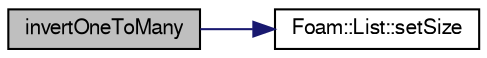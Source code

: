 digraph "invertOneToMany"
{
  bgcolor="transparent";
  edge [fontname="FreeSans",fontsize="10",labelfontname="FreeSans",labelfontsize="10"];
  node [fontname="FreeSans",fontsize="10",shape=record];
  rankdir="LR";
  Node9900 [label="invertOneToMany",height=0.2,width=0.4,color="black", fillcolor="grey75", style="filled", fontcolor="black"];
  Node9900 -> Node9901 [color="midnightblue",fontsize="10",style="solid",fontname="FreeSans"];
  Node9901 [label="Foam::List::setSize",height=0.2,width=0.4,color="black",URL="$a25694.html#aedb985ffeaf1bdbfeccc2a8730405703",tooltip="Reset size of List. "];
}

